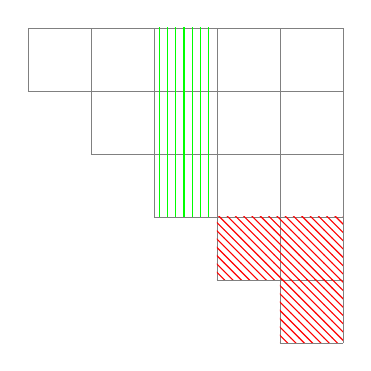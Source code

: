 % === Based On ===
% Geometric representation of the sum 1/4 + 1/16 + 1/64 + 1/256 + ...
% Author: Jimi Oke
% ================

\begin{tikzpicture}[scale=.8]\footnotesize
 \pgfmathsetmacro{\n}{5}

\begin{scope}<+->;
% grid
  \foreach \i in {1,...,\n} {
      \draw[gray,very thin] (\n-\i,\i-1) -- (\n,\i-1);
      \draw[gray,very thin] (\i-1,\n-\i) -- (\i-1,\n);
  }
  \draw[gray,very thin] (0,\n) -- (\n,\n);
  \draw[gray,very thin] (\n,0) -- (\n,\n);
\end{scope}

% function
\begin{scope}[pattern=north west lines,pattern color=red]
  \fill (\n-2,2) rectangle (\n,1);
  \fill (\n-1,1) rectangle (\n,0);
\end{scope}
\begin{scope}[pattern=vertical lines,pattern color=green]
  \fill (\n-3,2) rectangle (\n-2,\n);
\end{scope}

\end{tikzpicture}
